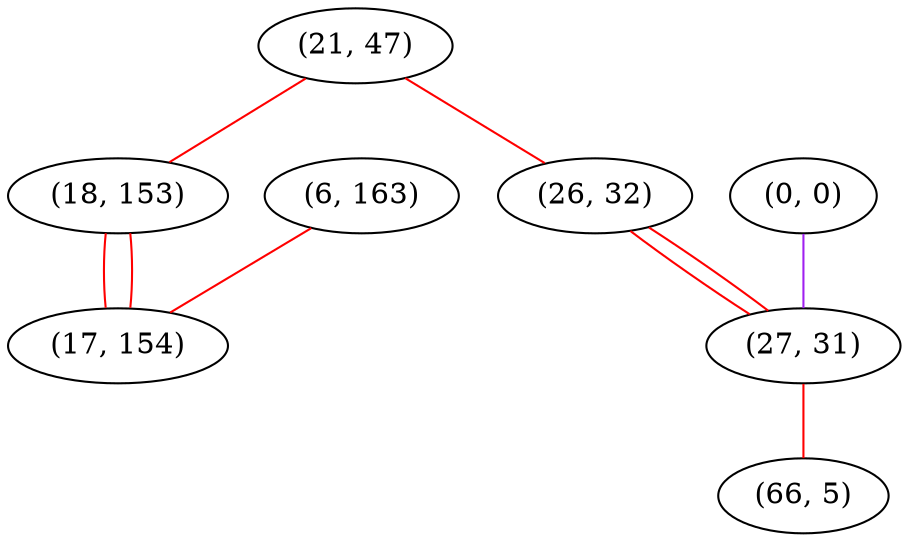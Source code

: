 graph "" {
"(21, 47)";
"(18, 153)";
"(26, 32)";
"(6, 163)";
"(0, 0)";
"(17, 154)";
"(27, 31)";
"(66, 5)";
"(21, 47)" -- "(26, 32)"  [color=red, key=0, weight=1];
"(21, 47)" -- "(18, 153)"  [color=red, key=0, weight=1];
"(18, 153)" -- "(17, 154)"  [color=red, key=0, weight=1];
"(18, 153)" -- "(17, 154)"  [color=red, key=1, weight=1];
"(26, 32)" -- "(27, 31)"  [color=red, key=0, weight=1];
"(26, 32)" -- "(27, 31)"  [color=red, key=1, weight=1];
"(6, 163)" -- "(17, 154)"  [color=red, key=0, weight=1];
"(0, 0)" -- "(27, 31)"  [color=purple, key=0, weight=4];
"(27, 31)" -- "(66, 5)"  [color=red, key=0, weight=1];
}
